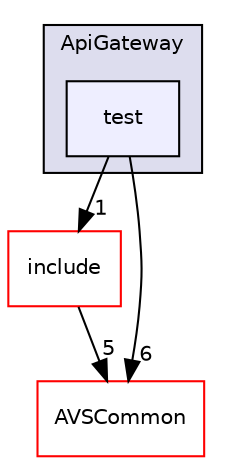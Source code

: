 digraph "/workplace/avs-device-sdk/CapabilityAgents/ApiGateway/test" {
  compound=true
  node [ fontsize="10", fontname="Helvetica"];
  edge [ labelfontsize="10", labelfontname="Helvetica"];
  subgraph clusterdir_3a57c8530640bbf2cee32213bc543583 {
    graph [ bgcolor="#ddddee", pencolor="black", label="ApiGateway" fontname="Helvetica", fontsize="10", URL="dir_3a57c8530640bbf2cee32213bc543583.html"]
  dir_8e7813ee3007d0c84308ac2e12d9eb07 [shape=box, label="test", style="filled", fillcolor="#eeeeff", pencolor="black", URL="dir_8e7813ee3007d0c84308ac2e12d9eb07.html"];
  }
  dir_864db04923e477fe7497f169e5b13e3f [shape=box label="include" fillcolor="white" style="filled" color="red" URL="dir_864db04923e477fe7497f169e5b13e3f.html"];
  dir_13e65effb2bde530b17b3d5eefcd0266 [shape=box label="AVSCommon" fillcolor="white" style="filled" color="red" URL="dir_13e65effb2bde530b17b3d5eefcd0266.html"];
  dir_864db04923e477fe7497f169e5b13e3f->dir_13e65effb2bde530b17b3d5eefcd0266 [headlabel="5", labeldistance=1.5 headhref="dir_000369_000017.html"];
  dir_8e7813ee3007d0c84308ac2e12d9eb07->dir_864db04923e477fe7497f169e5b13e3f [headlabel="1", labeldistance=1.5 headhref="dir_000372_000369.html"];
  dir_8e7813ee3007d0c84308ac2e12d9eb07->dir_13e65effb2bde530b17b3d5eefcd0266 [headlabel="6", labeldistance=1.5 headhref="dir_000372_000017.html"];
}
